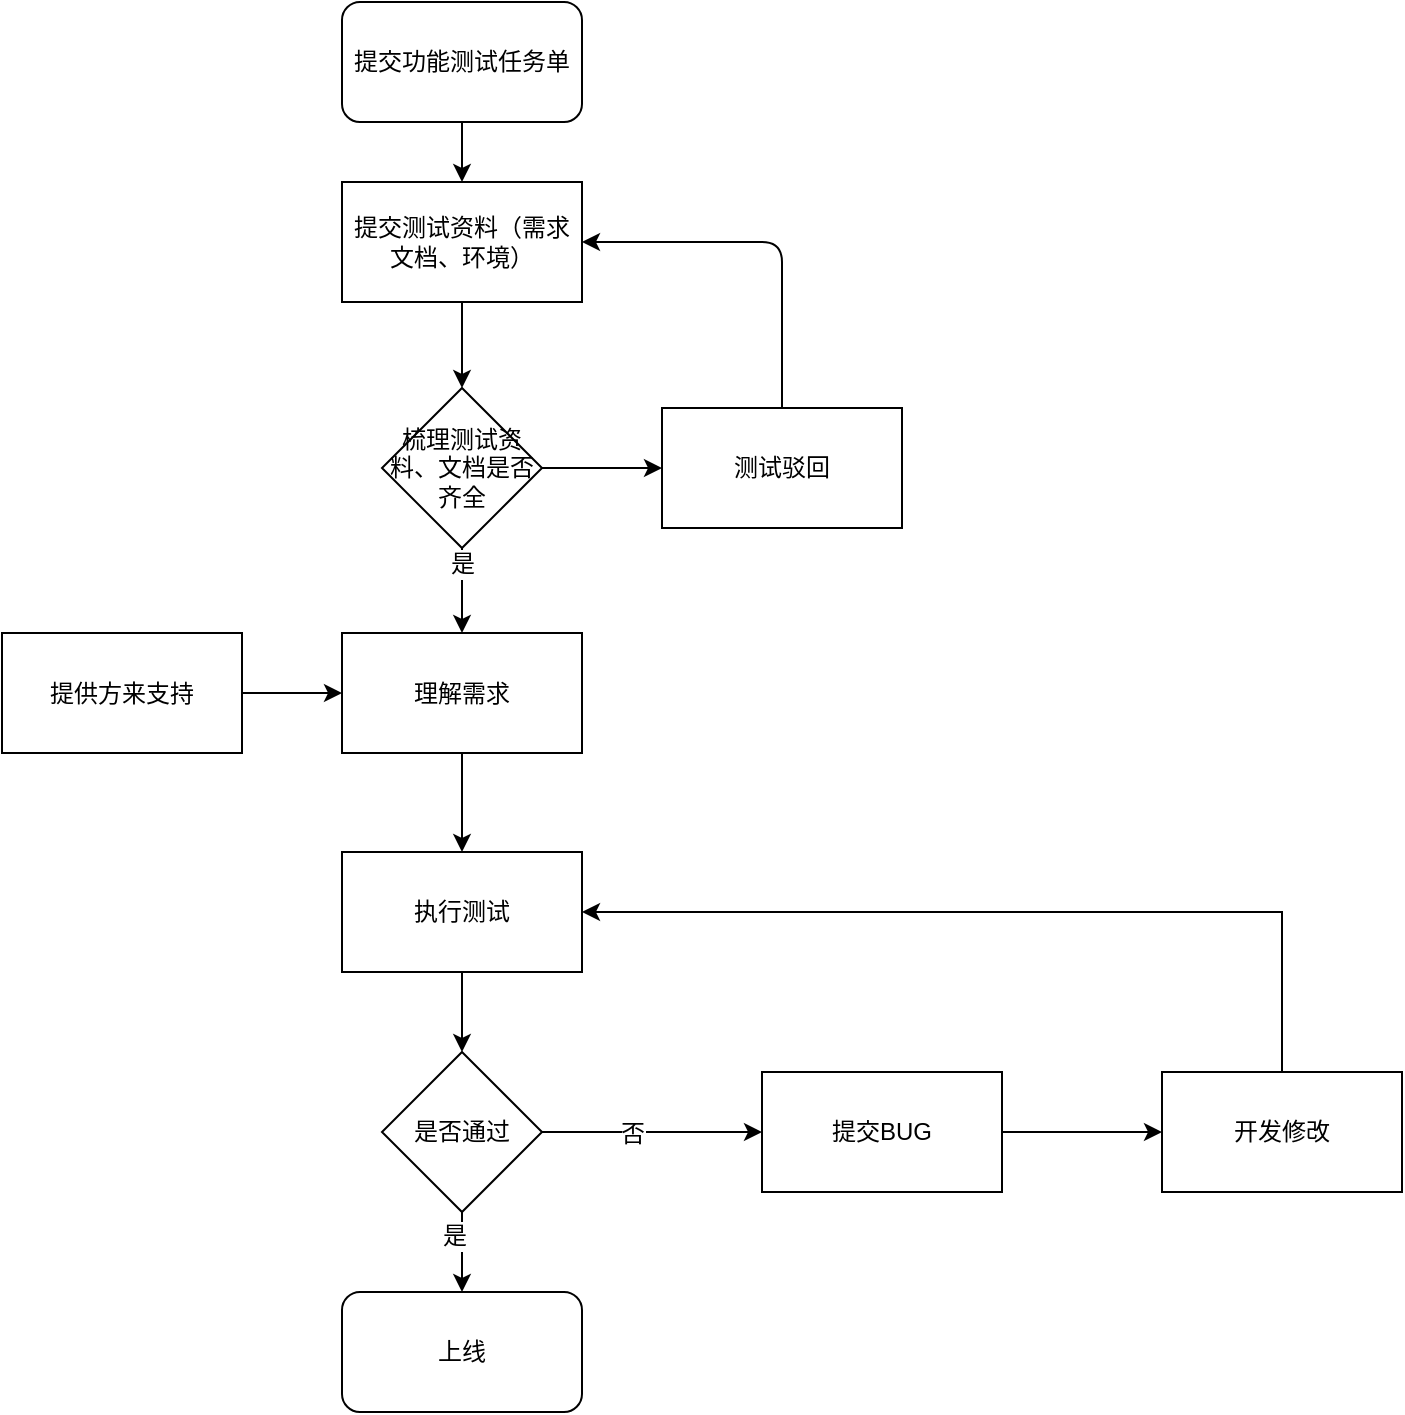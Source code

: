 <mxfile version="12.1.7" type="github" pages="1"><diagram id="6wUvjfimFtlrG5rJIpIF" name="第 1 页"><mxGraphModel dx="1041" dy="675" grid="1" gridSize="10" guides="1" tooltips="1" connect="1" arrows="1" fold="1" page="1" pageScale="1" pageWidth="827" pageHeight="1169" math="0" shadow="0"><root><mxCell id="0"/><mxCell id="1" parent="0"/><mxCell id="X5O5-GGyrV4Ls_wbk9o--7" value="" style="edgeStyle=orthogonalEdgeStyle;rounded=0;orthogonalLoop=1;jettySize=auto;html=1;" edge="1" parent="1" source="X5O5-GGyrV4Ls_wbk9o--2" target="X5O5-GGyrV4Ls_wbk9o--6"><mxGeometry relative="1" as="geometry"/></mxCell><mxCell id="X5O5-GGyrV4Ls_wbk9o--2" value="理解需求" style="rounded=0;whiteSpace=wrap;html=1;" vertex="1" parent="1"><mxGeometry x="230" y="365.5" width="120" height="60" as="geometry"/></mxCell><mxCell id="X5O5-GGyrV4Ls_wbk9o--9" value="" style="edgeStyle=orthogonalEdgeStyle;rounded=0;orthogonalLoop=1;jettySize=auto;html=1;" edge="1" parent="1" source="X5O5-GGyrV4Ls_wbk9o--6" target="X5O5-GGyrV4Ls_wbk9o--8"><mxGeometry relative="1" as="geometry"/></mxCell><mxCell id="X5O5-GGyrV4Ls_wbk9o--6" value="执行测试" style="rounded=0;whiteSpace=wrap;html=1;" vertex="1" parent="1"><mxGeometry x="230" y="475" width="120" height="60" as="geometry"/></mxCell><mxCell id="X5O5-GGyrV4Ls_wbk9o--5" value="" style="edgeStyle=orthogonalEdgeStyle;rounded=0;orthogonalLoop=1;jettySize=auto;html=1;" edge="1" parent="1" source="X5O5-GGyrV4Ls_wbk9o--3" target="X5O5-GGyrV4Ls_wbk9o--2"><mxGeometry relative="1" as="geometry"/></mxCell><mxCell id="X5O5-GGyrV4Ls_wbk9o--3" value="提供方来支持" style="rounded=0;whiteSpace=wrap;html=1;" vertex="1" parent="1"><mxGeometry x="60" y="365.5" width="120" height="60" as="geometry"/></mxCell><mxCell id="X5O5-GGyrV4Ls_wbk9o--17" value="" style="edgeStyle=orthogonalEdgeStyle;rounded=0;orthogonalLoop=1;jettySize=auto;html=1;" edge="1" parent="1" source="X5O5-GGyrV4Ls_wbk9o--8" target="X5O5-GGyrV4Ls_wbk9o--14"><mxGeometry relative="1" as="geometry"/></mxCell><mxCell id="X5O5-GGyrV4Ls_wbk9o--40" value="否" style="text;html=1;resizable=0;points=[];align=center;verticalAlign=middle;labelBackgroundColor=#ffffff;" vertex="1" connectable="0" parent="X5O5-GGyrV4Ls_wbk9o--17"><mxGeometry x="-0.195" y="-1" relative="1" as="geometry"><mxPoint as="offset"/></mxGeometry></mxCell><mxCell id="X5O5-GGyrV4Ls_wbk9o--38" value="" style="edgeStyle=orthogonalEdgeStyle;rounded=0;orthogonalLoop=1;jettySize=auto;html=1;" edge="1" parent="1" source="X5O5-GGyrV4Ls_wbk9o--8" target="X5O5-GGyrV4Ls_wbk9o--13"><mxGeometry relative="1" as="geometry"/></mxCell><mxCell id="X5O5-GGyrV4Ls_wbk9o--39" value="是" style="text;html=1;resizable=0;points=[];align=center;verticalAlign=middle;labelBackgroundColor=#ffffff;" vertex="1" connectable="0" parent="X5O5-GGyrV4Ls_wbk9o--38"><mxGeometry x="-0.441" y="-4" relative="1" as="geometry"><mxPoint y="1" as="offset"/></mxGeometry></mxCell><mxCell id="X5O5-GGyrV4Ls_wbk9o--8" value="是否通过" style="rhombus;whiteSpace=wrap;html=1;" vertex="1" parent="1"><mxGeometry x="250" y="575" width="80" height="80" as="geometry"/></mxCell><mxCell id="X5O5-GGyrV4Ls_wbk9o--13" value="上线" style="rounded=1;whiteSpace=wrap;html=1;" vertex="1" parent="1"><mxGeometry x="230" y="695" width="120" height="60" as="geometry"/></mxCell><mxCell id="X5O5-GGyrV4Ls_wbk9o--36" value="" style="edgeStyle=orthogonalEdgeStyle;rounded=0;orthogonalLoop=1;jettySize=auto;html=1;" edge="1" parent="1" source="X5O5-GGyrV4Ls_wbk9o--14" target="X5O5-GGyrV4Ls_wbk9o--35"><mxGeometry relative="1" as="geometry"/></mxCell><mxCell id="X5O5-GGyrV4Ls_wbk9o--14" value="提交BUG" style="rounded=0;whiteSpace=wrap;html=1;" vertex="1" parent="1"><mxGeometry x="440" y="585" width="120" height="60" as="geometry"/></mxCell><mxCell id="X5O5-GGyrV4Ls_wbk9o--37" style="edgeStyle=orthogonalEdgeStyle;rounded=0;orthogonalLoop=1;jettySize=auto;html=1;entryX=1;entryY=0.5;entryDx=0;entryDy=0;" edge="1" parent="1" source="X5O5-GGyrV4Ls_wbk9o--35" target="X5O5-GGyrV4Ls_wbk9o--6"><mxGeometry relative="1" as="geometry"><Array as="points"><mxPoint x="700" y="505"/></Array></mxGeometry></mxCell><mxCell id="X5O5-GGyrV4Ls_wbk9o--35" value="开发修改" style="rounded=0;whiteSpace=wrap;html=1;" vertex="1" parent="1"><mxGeometry x="640" y="585" width="120" height="60" as="geometry"/></mxCell><mxCell id="X5O5-GGyrV4Ls_wbk9o--22" value="" style="edgeStyle=orthogonalEdgeStyle;rounded=0;orthogonalLoop=1;jettySize=auto;html=1;" edge="1" parent="1" source="X5O5-GGyrV4Ls_wbk9o--19" target="X5O5-GGyrV4Ls_wbk9o--2"><mxGeometry relative="1" as="geometry"/></mxCell><mxCell id="X5O5-GGyrV4Ls_wbk9o--24" value="是" style="text;html=1;resizable=0;points=[];align=center;verticalAlign=middle;labelBackgroundColor=#ffffff;" vertex="1" connectable="0" parent="X5O5-GGyrV4Ls_wbk9o--22"><mxGeometry x="-0.646" relative="1" as="geometry"><mxPoint as="offset"/></mxGeometry></mxCell><mxCell id="X5O5-GGyrV4Ls_wbk9o--26" value="" style="edgeStyle=orthogonalEdgeStyle;rounded=0;orthogonalLoop=1;jettySize=auto;html=1;" edge="1" parent="1" source="X5O5-GGyrV4Ls_wbk9o--19" target="X5O5-GGyrV4Ls_wbk9o--25"><mxGeometry relative="1" as="geometry"/></mxCell><mxCell id="X5O5-GGyrV4Ls_wbk9o--19" value="梳理测试资料、文档是否齐全" style="rhombus;whiteSpace=wrap;html=1;" vertex="1" parent="1"><mxGeometry x="250" y="243" width="80" height="80" as="geometry"/></mxCell><mxCell id="X5O5-GGyrV4Ls_wbk9o--23" value="" style="edgeStyle=orthogonalEdgeStyle;rounded=0;orthogonalLoop=1;jettySize=auto;html=1;" edge="1" parent="1" source="X5O5-GGyrV4Ls_wbk9o--21" target="X5O5-GGyrV4Ls_wbk9o--19"><mxGeometry relative="1" as="geometry"/></mxCell><mxCell id="X5O5-GGyrV4Ls_wbk9o--21" value="提交测试资料（需求文档、环境）" style="rounded=0;whiteSpace=wrap;html=1;" vertex="1" parent="1"><mxGeometry x="230" y="140" width="120" height="60" as="geometry"/></mxCell><mxCell id="X5O5-GGyrV4Ls_wbk9o--25" value="测试驳回" style="rounded=0;whiteSpace=wrap;html=1;" vertex="1" parent="1"><mxGeometry x="390" y="253" width="120" height="60" as="geometry"/></mxCell><mxCell id="X5O5-GGyrV4Ls_wbk9o--31" value="" style="endArrow=classic;html=1;entryX=1;entryY=0.5;entryDx=0;entryDy=0;exitX=0.5;exitY=0;exitDx=0;exitDy=0;" edge="1" parent="1" source="X5O5-GGyrV4Ls_wbk9o--25" target="X5O5-GGyrV4Ls_wbk9o--21"><mxGeometry width="50" height="50" relative="1" as="geometry"><mxPoint x="400" y="450" as="sourcePoint"/><mxPoint x="450" y="400" as="targetPoint"/><Array as="points"><mxPoint x="450" y="170"/></Array></mxGeometry></mxCell><mxCell id="X5O5-GGyrV4Ls_wbk9o--33" value="" style="edgeStyle=orthogonalEdgeStyle;rounded=0;orthogonalLoop=1;jettySize=auto;html=1;" edge="1" parent="1" source="X5O5-GGyrV4Ls_wbk9o--32" target="X5O5-GGyrV4Ls_wbk9o--21"><mxGeometry relative="1" as="geometry"/></mxCell><mxCell id="X5O5-GGyrV4Ls_wbk9o--32" value="提交功能测试任务单" style="rounded=1;whiteSpace=wrap;html=1;" vertex="1" parent="1"><mxGeometry x="230" y="50" width="120" height="60" as="geometry"/></mxCell></root></mxGraphModel></diagram></mxfile>